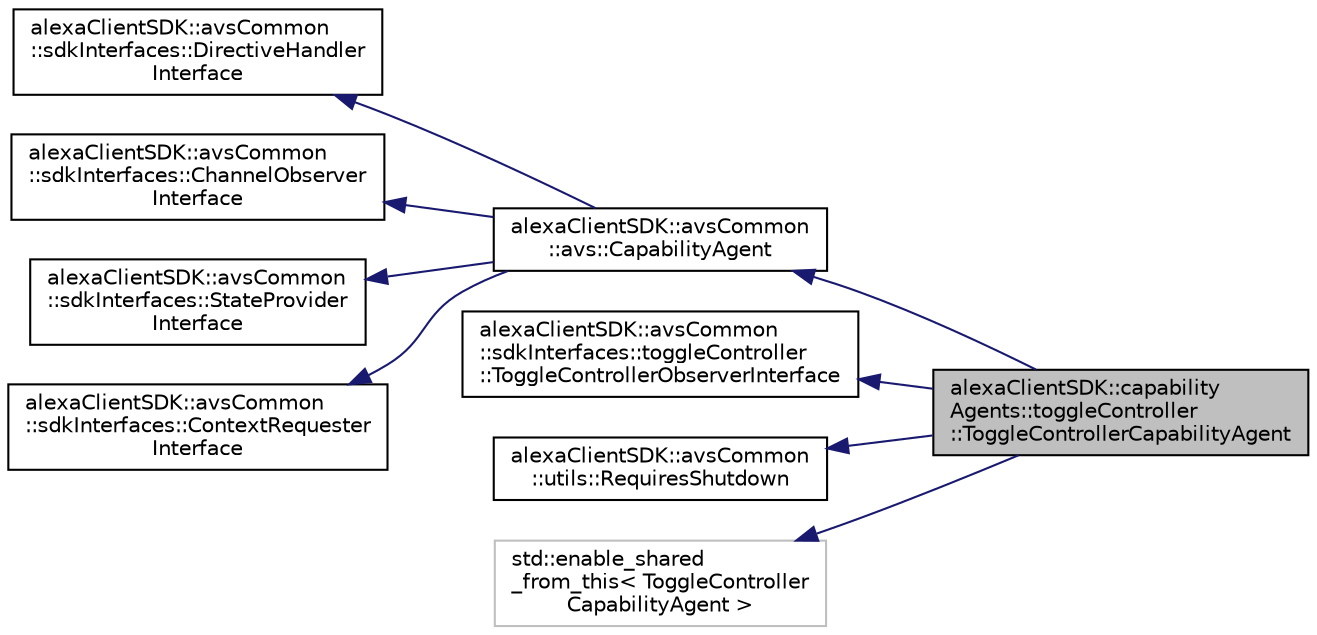 digraph "alexaClientSDK::capabilityAgents::toggleController::ToggleControllerCapabilityAgent"
{
 // LATEX_PDF_SIZE
  edge [fontname="Helvetica",fontsize="10",labelfontname="Helvetica",labelfontsize="10"];
  node [fontname="Helvetica",fontsize="10",shape=record];
  rankdir="LR";
  Node1 [label="alexaClientSDK::capability\lAgents::toggleController\l::ToggleControllerCapabilityAgent",height=0.2,width=0.4,color="black", fillcolor="grey75", style="filled", fontcolor="black",tooltip=" "];
  Node2 -> Node1 [dir="back",color="midnightblue",fontsize="10",style="solid",fontname="Helvetica"];
  Node2 [label="alexaClientSDK::avsCommon\l::avs::CapabilityAgent",height=0.2,width=0.4,color="black", fillcolor="white", style="filled",URL="$classalexa_client_s_d_k_1_1avs_common_1_1avs_1_1_capability_agent.html",tooltip=" "];
  Node3 -> Node2 [dir="back",color="midnightblue",fontsize="10",style="solid",fontname="Helvetica"];
  Node3 [label="alexaClientSDK::avsCommon\l::sdkInterfaces::DirectiveHandler\lInterface",height=0.2,width=0.4,color="black", fillcolor="white", style="filled",URL="$classalexa_client_s_d_k_1_1avs_common_1_1sdk_interfaces_1_1_directive_handler_interface.html",tooltip=" "];
  Node4 -> Node2 [dir="back",color="midnightblue",fontsize="10",style="solid",fontname="Helvetica"];
  Node4 [label="alexaClientSDK::avsCommon\l::sdkInterfaces::ChannelObserver\lInterface",height=0.2,width=0.4,color="black", fillcolor="white", style="filled",URL="$classalexa_client_s_d_k_1_1avs_common_1_1sdk_interfaces_1_1_channel_observer_interface.html",tooltip=" "];
  Node5 -> Node2 [dir="back",color="midnightblue",fontsize="10",style="solid",fontname="Helvetica"];
  Node5 [label="alexaClientSDK::avsCommon\l::sdkInterfaces::StateProvider\lInterface",height=0.2,width=0.4,color="black", fillcolor="white", style="filled",URL="$classalexa_client_s_d_k_1_1avs_common_1_1sdk_interfaces_1_1_state_provider_interface.html",tooltip=" "];
  Node6 -> Node2 [dir="back",color="midnightblue",fontsize="10",style="solid",fontname="Helvetica"];
  Node6 [label="alexaClientSDK::avsCommon\l::sdkInterfaces::ContextRequester\lInterface",height=0.2,width=0.4,color="black", fillcolor="white", style="filled",URL="$classalexa_client_s_d_k_1_1avs_common_1_1sdk_interfaces_1_1_context_requester_interface.html",tooltip=" "];
  Node7 -> Node1 [dir="back",color="midnightblue",fontsize="10",style="solid",fontname="Helvetica"];
  Node7 [label="alexaClientSDK::avsCommon\l::sdkInterfaces::toggleController\l::ToggleControllerObserverInterface",height=0.2,width=0.4,color="black", fillcolor="white", style="filled",URL="$classalexa_client_s_d_k_1_1avs_common_1_1sdk_interfaces_1_1toggle_controller_1_1_toggle_controller_observer_interface.html",tooltip=" "];
  Node8 -> Node1 [dir="back",color="midnightblue",fontsize="10",style="solid",fontname="Helvetica"];
  Node8 [label="alexaClientSDK::avsCommon\l::utils::RequiresShutdown",height=0.2,width=0.4,color="black", fillcolor="white", style="filled",URL="$classalexa_client_s_d_k_1_1avs_common_1_1utils_1_1_requires_shutdown.html",tooltip=" "];
  Node9 -> Node1 [dir="back",color="midnightblue",fontsize="10",style="solid",fontname="Helvetica"];
  Node9 [label="std::enable_shared\l_from_this\< ToggleController\lCapabilityAgent \>",height=0.2,width=0.4,color="grey75", fillcolor="white", style="filled",tooltip=" "];
}
